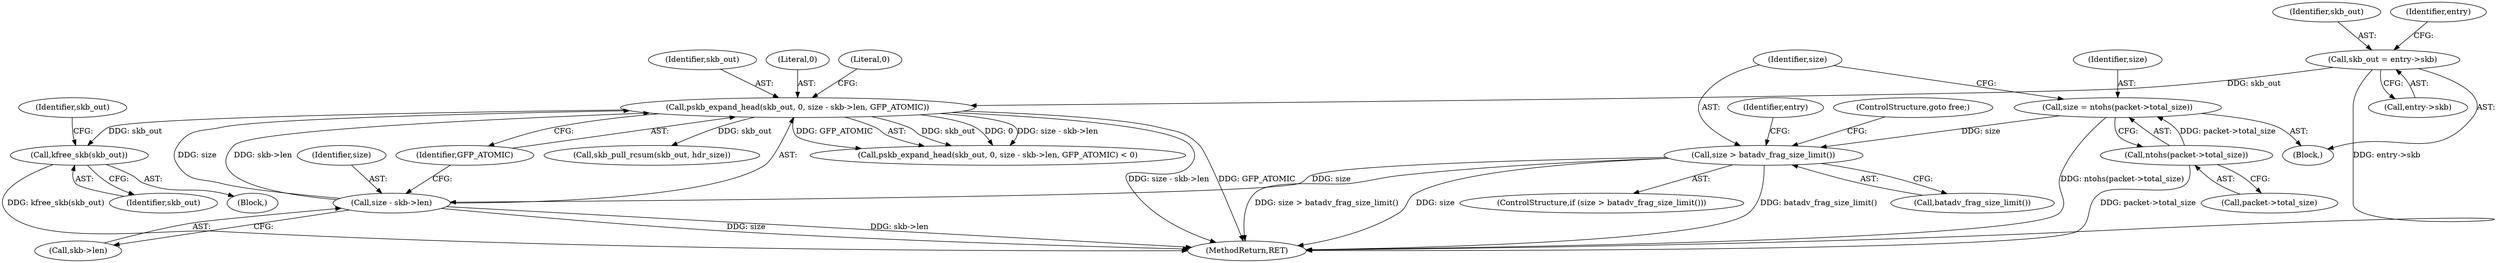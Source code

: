 digraph "1_linux_5b6698b0e4a37053de35cc24ee695b98a7eb712b@API" {
"1000165" [label="(Call,kfree_skb(skb_out))"];
"1000154" [label="(Call,pskb_expand_head(skb_out, 0, size - skb->len, GFP_ATOMIC))"];
"1000145" [label="(Call,skb_out = entry->skb)"];
"1000157" [label="(Call,size - skb->len)"];
"1000136" [label="(Call,size > batadv_frag_size_limit())"];
"1000129" [label="(Call,size = ntohs(packet->total_size))"];
"1000131" [label="(Call,ntohs(packet->total_size))"];
"1000109" [label="(Block,)"];
"1000131" [label="(Call,ntohs(packet->total_size))"];
"1000136" [label="(Call,size > batadv_frag_size_limit())"];
"1000155" [label="(Identifier,skb_out)"];
"1000146" [label="(Identifier,skb_out)"];
"1000138" [label="(Call,batadv_frag_size_limit())"];
"1000139" [label="(ControlStructure,goto free;)"];
"1000171" [label="(Call,skb_pull_rcsum(skb_out, hdr_size))"];
"1000129" [label="(Call,size = ntohs(packet->total_size))"];
"1000165" [label="(Call,kfree_skb(skb_out))"];
"1000137" [label="(Identifier,size)"];
"1000153" [label="(Call,pskb_expand_head(skb_out, 0, size - skb->len, GFP_ATOMIC) < 0)"];
"1000156" [label="(Literal,0)"];
"1000143" [label="(Identifier,entry)"];
"1000130" [label="(Identifier,size)"];
"1000157" [label="(Call,size - skb->len)"];
"1000158" [label="(Identifier,size)"];
"1000166" [label="(Identifier,skb_out)"];
"1000132" [label="(Call,packet->total_size)"];
"1000163" [label="(Literal,0)"];
"1000159" [label="(Call,skb->len)"];
"1000151" [label="(Identifier,entry)"];
"1000147" [label="(Call,entry->skb)"];
"1000218" [label="(MethodReturn,RET)"];
"1000154" [label="(Call,pskb_expand_head(skb_out, 0, size - skb->len, GFP_ATOMIC))"];
"1000162" [label="(Identifier,GFP_ATOMIC)"];
"1000168" [label="(Identifier,skb_out)"];
"1000135" [label="(ControlStructure,if (size > batadv_frag_size_limit()))"];
"1000164" [label="(Block,)"];
"1000145" [label="(Call,skb_out = entry->skb)"];
"1000165" -> "1000164"  [label="AST: "];
"1000165" -> "1000166"  [label="CFG: "];
"1000166" -> "1000165"  [label="AST: "];
"1000168" -> "1000165"  [label="CFG: "];
"1000165" -> "1000218"  [label="DDG: kfree_skb(skb_out)"];
"1000154" -> "1000165"  [label="DDG: skb_out"];
"1000154" -> "1000153"  [label="AST: "];
"1000154" -> "1000162"  [label="CFG: "];
"1000155" -> "1000154"  [label="AST: "];
"1000156" -> "1000154"  [label="AST: "];
"1000157" -> "1000154"  [label="AST: "];
"1000162" -> "1000154"  [label="AST: "];
"1000163" -> "1000154"  [label="CFG: "];
"1000154" -> "1000218"  [label="DDG: size - skb->len"];
"1000154" -> "1000218"  [label="DDG: GFP_ATOMIC"];
"1000154" -> "1000153"  [label="DDG: skb_out"];
"1000154" -> "1000153"  [label="DDG: 0"];
"1000154" -> "1000153"  [label="DDG: size - skb->len"];
"1000154" -> "1000153"  [label="DDG: GFP_ATOMIC"];
"1000145" -> "1000154"  [label="DDG: skb_out"];
"1000157" -> "1000154"  [label="DDG: size"];
"1000157" -> "1000154"  [label="DDG: skb->len"];
"1000154" -> "1000171"  [label="DDG: skb_out"];
"1000145" -> "1000109"  [label="AST: "];
"1000145" -> "1000147"  [label="CFG: "];
"1000146" -> "1000145"  [label="AST: "];
"1000147" -> "1000145"  [label="AST: "];
"1000151" -> "1000145"  [label="CFG: "];
"1000145" -> "1000218"  [label="DDG: entry->skb"];
"1000157" -> "1000159"  [label="CFG: "];
"1000158" -> "1000157"  [label="AST: "];
"1000159" -> "1000157"  [label="AST: "];
"1000162" -> "1000157"  [label="CFG: "];
"1000157" -> "1000218"  [label="DDG: skb->len"];
"1000157" -> "1000218"  [label="DDG: size"];
"1000136" -> "1000157"  [label="DDG: size"];
"1000136" -> "1000135"  [label="AST: "];
"1000136" -> "1000138"  [label="CFG: "];
"1000137" -> "1000136"  [label="AST: "];
"1000138" -> "1000136"  [label="AST: "];
"1000139" -> "1000136"  [label="CFG: "];
"1000143" -> "1000136"  [label="CFG: "];
"1000136" -> "1000218"  [label="DDG: batadv_frag_size_limit()"];
"1000136" -> "1000218"  [label="DDG: size > batadv_frag_size_limit()"];
"1000136" -> "1000218"  [label="DDG: size"];
"1000129" -> "1000136"  [label="DDG: size"];
"1000129" -> "1000109"  [label="AST: "];
"1000129" -> "1000131"  [label="CFG: "];
"1000130" -> "1000129"  [label="AST: "];
"1000131" -> "1000129"  [label="AST: "];
"1000137" -> "1000129"  [label="CFG: "];
"1000129" -> "1000218"  [label="DDG: ntohs(packet->total_size)"];
"1000131" -> "1000129"  [label="DDG: packet->total_size"];
"1000131" -> "1000132"  [label="CFG: "];
"1000132" -> "1000131"  [label="AST: "];
"1000131" -> "1000218"  [label="DDG: packet->total_size"];
}

